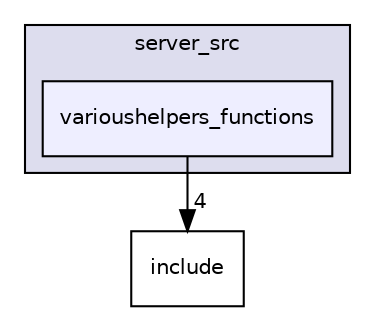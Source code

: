 digraph "server_src/varioushelpers_functions" {
  compound=true
  node [ fontsize="10", fontname="Helvetica"];
  edge [ labelfontsize="10", labelfontname="Helvetica"];
  subgraph clusterdir_20e5c1c74b8b955148e6b35ac4a0bc4d {
    graph [ bgcolor="#ddddee", pencolor="black", label="server_src" fontname="Helvetica", fontsize="10", URL="dir_20e5c1c74b8b955148e6b35ac4a0bc4d.html"]
  dir_9424ad9478bf5cade2047f993af0f1e8 [shape=box, label="varioushelpers_functions", style="filled", fillcolor="#eeeeff", pencolor="black", URL="dir_9424ad9478bf5cade2047f993af0f1e8.html"];
  }
  dir_d44c64559bbebec7f509842c48db8b23 [shape=box label="include" URL="dir_d44c64559bbebec7f509842c48db8b23.html"];
  dir_9424ad9478bf5cade2047f993af0f1e8->dir_d44c64559bbebec7f509842c48db8b23 [headlabel="4", labeldistance=1.5 headhref="dir_000006_000000.html"];
}
